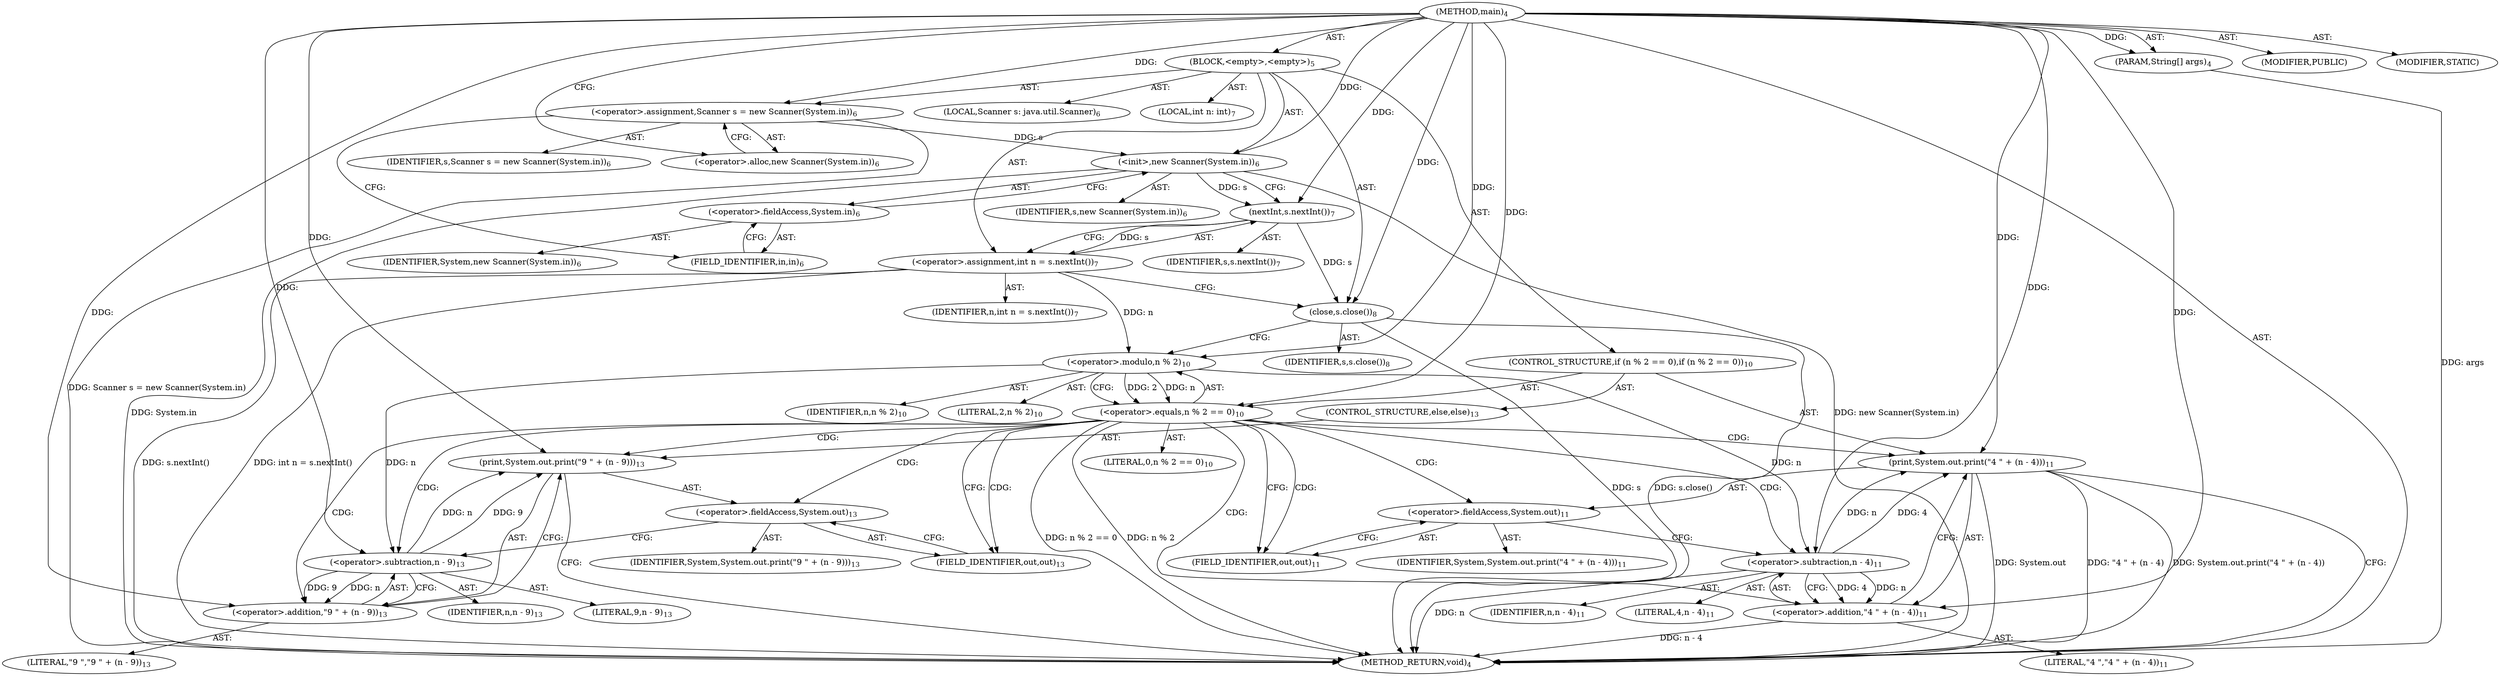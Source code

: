 digraph "main" {  
"19" [label = <(METHOD,main)<SUB>4</SUB>> ]
"20" [label = <(PARAM,String[] args)<SUB>4</SUB>> ]
"21" [label = <(BLOCK,&lt;empty&gt;,&lt;empty&gt;)<SUB>5</SUB>> ]
"4" [label = <(LOCAL,Scanner s: java.util.Scanner)<SUB>6</SUB>> ]
"22" [label = <(&lt;operator&gt;.assignment,Scanner s = new Scanner(System.in))<SUB>6</SUB>> ]
"23" [label = <(IDENTIFIER,s,Scanner s = new Scanner(System.in))<SUB>6</SUB>> ]
"24" [label = <(&lt;operator&gt;.alloc,new Scanner(System.in))<SUB>6</SUB>> ]
"25" [label = <(&lt;init&gt;,new Scanner(System.in))<SUB>6</SUB>> ]
"3" [label = <(IDENTIFIER,s,new Scanner(System.in))<SUB>6</SUB>> ]
"26" [label = <(&lt;operator&gt;.fieldAccess,System.in)<SUB>6</SUB>> ]
"27" [label = <(IDENTIFIER,System,new Scanner(System.in))<SUB>6</SUB>> ]
"28" [label = <(FIELD_IDENTIFIER,in,in)<SUB>6</SUB>> ]
"29" [label = <(LOCAL,int n: int)<SUB>7</SUB>> ]
"30" [label = <(&lt;operator&gt;.assignment,int n = s.nextInt())<SUB>7</SUB>> ]
"31" [label = <(IDENTIFIER,n,int n = s.nextInt())<SUB>7</SUB>> ]
"32" [label = <(nextInt,s.nextInt())<SUB>7</SUB>> ]
"33" [label = <(IDENTIFIER,s,s.nextInt())<SUB>7</SUB>> ]
"34" [label = <(close,s.close())<SUB>8</SUB>> ]
"35" [label = <(IDENTIFIER,s,s.close())<SUB>8</SUB>> ]
"36" [label = <(CONTROL_STRUCTURE,if (n % 2 == 0),if (n % 2 == 0))<SUB>10</SUB>> ]
"37" [label = <(&lt;operator&gt;.equals,n % 2 == 0)<SUB>10</SUB>> ]
"38" [label = <(&lt;operator&gt;.modulo,n % 2)<SUB>10</SUB>> ]
"39" [label = <(IDENTIFIER,n,n % 2)<SUB>10</SUB>> ]
"40" [label = <(LITERAL,2,n % 2)<SUB>10</SUB>> ]
"41" [label = <(LITERAL,0,n % 2 == 0)<SUB>10</SUB>> ]
"42" [label = <(print,System.out.print(&quot;4 &quot; + (n - 4)))<SUB>11</SUB>> ]
"43" [label = <(&lt;operator&gt;.fieldAccess,System.out)<SUB>11</SUB>> ]
"44" [label = <(IDENTIFIER,System,System.out.print(&quot;4 &quot; + (n - 4)))<SUB>11</SUB>> ]
"45" [label = <(FIELD_IDENTIFIER,out,out)<SUB>11</SUB>> ]
"46" [label = <(&lt;operator&gt;.addition,&quot;4 &quot; + (n - 4))<SUB>11</SUB>> ]
"47" [label = <(LITERAL,&quot;4 &quot;,&quot;4 &quot; + (n - 4))<SUB>11</SUB>> ]
"48" [label = <(&lt;operator&gt;.subtraction,n - 4)<SUB>11</SUB>> ]
"49" [label = <(IDENTIFIER,n,n - 4)<SUB>11</SUB>> ]
"50" [label = <(LITERAL,4,n - 4)<SUB>11</SUB>> ]
"51" [label = <(CONTROL_STRUCTURE,else,else)<SUB>13</SUB>> ]
"52" [label = <(print,System.out.print(&quot;9 &quot; + (n - 9)))<SUB>13</SUB>> ]
"53" [label = <(&lt;operator&gt;.fieldAccess,System.out)<SUB>13</SUB>> ]
"54" [label = <(IDENTIFIER,System,System.out.print(&quot;9 &quot; + (n - 9)))<SUB>13</SUB>> ]
"55" [label = <(FIELD_IDENTIFIER,out,out)<SUB>13</SUB>> ]
"56" [label = <(&lt;operator&gt;.addition,&quot;9 &quot; + (n - 9))<SUB>13</SUB>> ]
"57" [label = <(LITERAL,&quot;9 &quot;,&quot;9 &quot; + (n - 9))<SUB>13</SUB>> ]
"58" [label = <(&lt;operator&gt;.subtraction,n - 9)<SUB>13</SUB>> ]
"59" [label = <(IDENTIFIER,n,n - 9)<SUB>13</SUB>> ]
"60" [label = <(LITERAL,9,n - 9)<SUB>13</SUB>> ]
"61" [label = <(MODIFIER,PUBLIC)> ]
"62" [label = <(MODIFIER,STATIC)> ]
"63" [label = <(METHOD_RETURN,void)<SUB>4</SUB>> ]
  "19" -> "20"  [ label = "AST: "] 
  "19" -> "21"  [ label = "AST: "] 
  "19" -> "61"  [ label = "AST: "] 
  "19" -> "62"  [ label = "AST: "] 
  "19" -> "63"  [ label = "AST: "] 
  "21" -> "4"  [ label = "AST: "] 
  "21" -> "22"  [ label = "AST: "] 
  "21" -> "25"  [ label = "AST: "] 
  "21" -> "29"  [ label = "AST: "] 
  "21" -> "30"  [ label = "AST: "] 
  "21" -> "34"  [ label = "AST: "] 
  "21" -> "36"  [ label = "AST: "] 
  "22" -> "23"  [ label = "AST: "] 
  "22" -> "24"  [ label = "AST: "] 
  "25" -> "3"  [ label = "AST: "] 
  "25" -> "26"  [ label = "AST: "] 
  "26" -> "27"  [ label = "AST: "] 
  "26" -> "28"  [ label = "AST: "] 
  "30" -> "31"  [ label = "AST: "] 
  "30" -> "32"  [ label = "AST: "] 
  "32" -> "33"  [ label = "AST: "] 
  "34" -> "35"  [ label = "AST: "] 
  "36" -> "37"  [ label = "AST: "] 
  "36" -> "42"  [ label = "AST: "] 
  "36" -> "51"  [ label = "AST: "] 
  "37" -> "38"  [ label = "AST: "] 
  "37" -> "41"  [ label = "AST: "] 
  "38" -> "39"  [ label = "AST: "] 
  "38" -> "40"  [ label = "AST: "] 
  "42" -> "43"  [ label = "AST: "] 
  "42" -> "46"  [ label = "AST: "] 
  "43" -> "44"  [ label = "AST: "] 
  "43" -> "45"  [ label = "AST: "] 
  "46" -> "47"  [ label = "AST: "] 
  "46" -> "48"  [ label = "AST: "] 
  "48" -> "49"  [ label = "AST: "] 
  "48" -> "50"  [ label = "AST: "] 
  "51" -> "52"  [ label = "AST: "] 
  "52" -> "53"  [ label = "AST: "] 
  "52" -> "56"  [ label = "AST: "] 
  "53" -> "54"  [ label = "AST: "] 
  "53" -> "55"  [ label = "AST: "] 
  "56" -> "57"  [ label = "AST: "] 
  "56" -> "58"  [ label = "AST: "] 
  "58" -> "59"  [ label = "AST: "] 
  "58" -> "60"  [ label = "AST: "] 
  "22" -> "28"  [ label = "CFG: "] 
  "25" -> "32"  [ label = "CFG: "] 
  "30" -> "34"  [ label = "CFG: "] 
  "34" -> "38"  [ label = "CFG: "] 
  "24" -> "22"  [ label = "CFG: "] 
  "26" -> "25"  [ label = "CFG: "] 
  "32" -> "30"  [ label = "CFG: "] 
  "37" -> "45"  [ label = "CFG: "] 
  "37" -> "55"  [ label = "CFG: "] 
  "42" -> "63"  [ label = "CFG: "] 
  "28" -> "26"  [ label = "CFG: "] 
  "38" -> "37"  [ label = "CFG: "] 
  "43" -> "48"  [ label = "CFG: "] 
  "46" -> "42"  [ label = "CFG: "] 
  "52" -> "63"  [ label = "CFG: "] 
  "45" -> "43"  [ label = "CFG: "] 
  "48" -> "46"  [ label = "CFG: "] 
  "53" -> "58"  [ label = "CFG: "] 
  "56" -> "52"  [ label = "CFG: "] 
  "55" -> "53"  [ label = "CFG: "] 
  "58" -> "56"  [ label = "CFG: "] 
  "19" -> "24"  [ label = "CFG: "] 
  "20" -> "63"  [ label = "DDG: args"] 
  "22" -> "63"  [ label = "DDG: Scanner s = new Scanner(System.in)"] 
  "25" -> "63"  [ label = "DDG: System.in"] 
  "25" -> "63"  [ label = "DDG: new Scanner(System.in)"] 
  "30" -> "63"  [ label = "DDG: s.nextInt()"] 
  "30" -> "63"  [ label = "DDG: int n = s.nextInt()"] 
  "34" -> "63"  [ label = "DDG: s"] 
  "34" -> "63"  [ label = "DDG: s.close()"] 
  "37" -> "63"  [ label = "DDG: n % 2"] 
  "37" -> "63"  [ label = "DDG: n % 2 == 0"] 
  "42" -> "63"  [ label = "DDG: System.out"] 
  "48" -> "63"  [ label = "DDG: n"] 
  "46" -> "63"  [ label = "DDG: n - 4"] 
  "42" -> "63"  [ label = "DDG: &quot;4 &quot; + (n - 4)"] 
  "42" -> "63"  [ label = "DDG: System.out.print(&quot;4 &quot; + (n - 4))"] 
  "19" -> "20"  [ label = "DDG: "] 
  "19" -> "22"  [ label = "DDG: "] 
  "32" -> "30"  [ label = "DDG: s"] 
  "22" -> "25"  [ label = "DDG: s"] 
  "19" -> "25"  [ label = "DDG: "] 
  "32" -> "34"  [ label = "DDG: s"] 
  "19" -> "34"  [ label = "DDG: "] 
  "25" -> "32"  [ label = "DDG: s"] 
  "19" -> "32"  [ label = "DDG: "] 
  "38" -> "37"  [ label = "DDG: n"] 
  "38" -> "37"  [ label = "DDG: 2"] 
  "19" -> "37"  [ label = "DDG: "] 
  "19" -> "42"  [ label = "DDG: "] 
  "48" -> "42"  [ label = "DDG: n"] 
  "48" -> "42"  [ label = "DDG: 4"] 
  "30" -> "38"  [ label = "DDG: n"] 
  "19" -> "38"  [ label = "DDG: "] 
  "19" -> "46"  [ label = "DDG: "] 
  "48" -> "46"  [ label = "DDG: n"] 
  "48" -> "46"  [ label = "DDG: 4"] 
  "19" -> "52"  [ label = "DDG: "] 
  "58" -> "52"  [ label = "DDG: n"] 
  "58" -> "52"  [ label = "DDG: 9"] 
  "38" -> "48"  [ label = "DDG: n"] 
  "19" -> "48"  [ label = "DDG: "] 
  "19" -> "56"  [ label = "DDG: "] 
  "58" -> "56"  [ label = "DDG: n"] 
  "58" -> "56"  [ label = "DDG: 9"] 
  "38" -> "58"  [ label = "DDG: n"] 
  "19" -> "58"  [ label = "DDG: "] 
  "37" -> "48"  [ label = "CDG: "] 
  "37" -> "58"  [ label = "CDG: "] 
  "37" -> "42"  [ label = "CDG: "] 
  "37" -> "52"  [ label = "CDG: "] 
  "37" -> "55"  [ label = "CDG: "] 
  "37" -> "46"  [ label = "CDG: "] 
  "37" -> "53"  [ label = "CDG: "] 
  "37" -> "56"  [ label = "CDG: "] 
  "37" -> "45"  [ label = "CDG: "] 
  "37" -> "43"  [ label = "CDG: "] 
}
